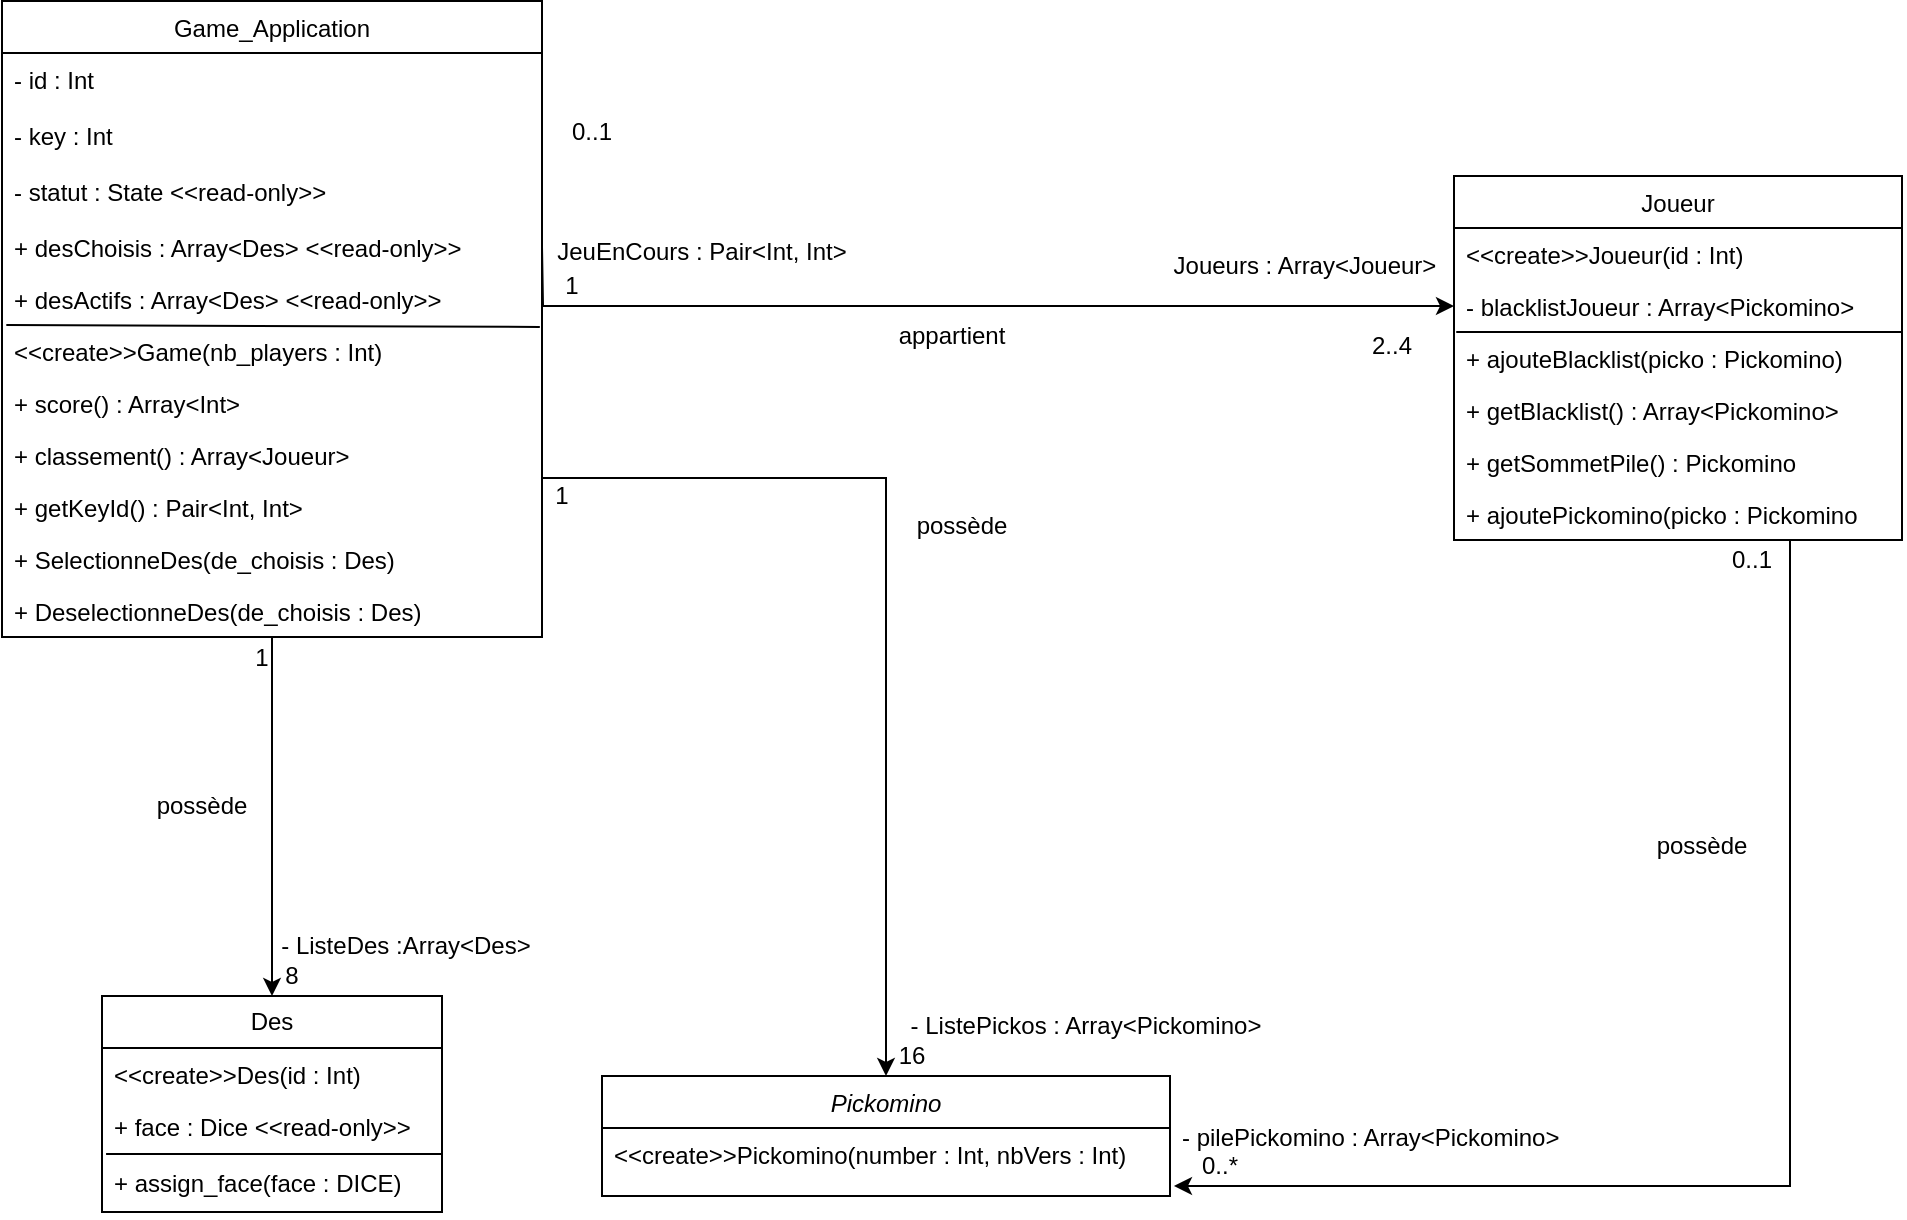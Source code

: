 <mxfile version="21.4.0">
  <diagram id="C5RBs43oDa-KdzZeNtuy" name="Page-1">
    <mxGraphModel dx="1434" dy="790" grid="1" gridSize="10" guides="1" tooltips="1" connect="1" arrows="1" fold="1" page="1" pageScale="1" pageWidth="827" pageHeight="1169" math="0" shadow="0">
      <root>
        <mxCell id="WIyWlLk6GJQsqaUBKTNV-0" />
        <mxCell id="WIyWlLk6GJQsqaUBKTNV-1" parent="WIyWlLk6GJQsqaUBKTNV-0" />
        <mxCell id="zkfFHV4jXpPFQw0GAbJ--0" value="Pickomino" style="swimlane;fontStyle=2;align=center;verticalAlign=top;childLayout=stackLayout;horizontal=1;startSize=26;horizontalStack=0;resizeParent=1;resizeLast=0;collapsible=1;marginBottom=0;rounded=0;shadow=0;strokeWidth=1;" parent="WIyWlLk6GJQsqaUBKTNV-1" vertex="1">
          <mxGeometry x="570" y="640" width="284" height="60" as="geometry">
            <mxRectangle x="230" y="140" width="160" height="26" as="alternateBounds" />
          </mxGeometry>
        </mxCell>
        <mxCell id="zkfFHV4jXpPFQw0GAbJ--1" value="&lt;&lt;create&gt;&gt;Pickomino(number : Int, nbVers : Int)" style="text;align=left;verticalAlign=top;spacingLeft=4;spacingRight=4;overflow=hidden;rotatable=0;points=[[0,0.5],[1,0.5]];portConstraint=eastwest;" parent="zkfFHV4jXpPFQw0GAbJ--0" vertex="1">
          <mxGeometry y="26" width="284" height="26" as="geometry" />
        </mxCell>
        <mxCell id="Vk56sS-yU-dGPKkWmmZI-60" style="edgeStyle=orthogonalEdgeStyle;rounded=0;orthogonalLoop=1;jettySize=auto;html=1;exitX=1;exitY=0.75;exitDx=0;exitDy=0;entryX=0.5;entryY=0;entryDx=0;entryDy=0;" parent="WIyWlLk6GJQsqaUBKTNV-1" source="zkfFHV4jXpPFQw0GAbJ--13" target="zkfFHV4jXpPFQw0GAbJ--0" edge="1">
          <mxGeometry relative="1" as="geometry" />
        </mxCell>
        <mxCell id="zkfFHV4jXpPFQw0GAbJ--13" value="Game_Application" style="swimlane;fontStyle=0;align=center;verticalAlign=top;childLayout=stackLayout;horizontal=1;startSize=26;horizontalStack=0;resizeParent=1;resizeLast=0;collapsible=1;marginBottom=0;rounded=0;shadow=0;strokeWidth=1;" parent="WIyWlLk6GJQsqaUBKTNV-1" vertex="1">
          <mxGeometry x="270" y="102.5" width="270" height="318" as="geometry">
            <mxRectangle x="340" y="380" width="170" height="26" as="alternateBounds" />
          </mxGeometry>
        </mxCell>
        <mxCell id="Bzp-cc9pBrIP0olLbYmC-36" value="- id : Int" style="text;align=left;verticalAlign=top;spacingLeft=4;spacingRight=4;overflow=hidden;rotatable=0;points=[[0,0.5],[1,0.5]];portConstraint=eastwest;" vertex="1" parent="zkfFHV4jXpPFQw0GAbJ--13">
          <mxGeometry y="26" width="270" height="28" as="geometry" />
        </mxCell>
        <mxCell id="Bzp-cc9pBrIP0olLbYmC-37" value="- key : Int" style="text;align=left;verticalAlign=top;spacingLeft=4;spacingRight=4;overflow=hidden;rotatable=0;points=[[0,0.5],[1,0.5]];portConstraint=eastwest;" vertex="1" parent="zkfFHV4jXpPFQw0GAbJ--13">
          <mxGeometry y="54" width="270" height="28" as="geometry" />
        </mxCell>
        <mxCell id="Vk56sS-yU-dGPKkWmmZI-6" value="- statut : State &lt;&lt;read-only&gt;&gt; " style="text;align=left;verticalAlign=top;spacingLeft=4;spacingRight=4;overflow=hidden;rotatable=0;points=[[0,0.5],[1,0.5]];portConstraint=eastwest;" parent="zkfFHV4jXpPFQw0GAbJ--13" vertex="1">
          <mxGeometry y="82" width="270" height="28" as="geometry" />
        </mxCell>
        <mxCell id="X7EW_dakH-E8PAAnaUnI-0" value="+ desChoisis : Array&lt;Des&gt; &lt;&lt;read-only&gt;&gt;" style="text;align=left;verticalAlign=top;spacingLeft=4;spacingRight=4;overflow=hidden;rotatable=0;points=[[0,0.5],[1,0.5]];portConstraint=eastwest;rounded=0;shadow=0;html=0;" parent="zkfFHV4jXpPFQw0GAbJ--13" vertex="1">
          <mxGeometry y="110" width="270" height="26" as="geometry" />
        </mxCell>
        <mxCell id="X7EW_dakH-E8PAAnaUnI-1" value="+ desActifs : Array&lt;Des&gt; &lt;&lt;read-only&gt;&gt;" style="text;align=left;verticalAlign=top;spacingLeft=4;spacingRight=4;overflow=hidden;rotatable=0;points=[[0,0.5],[1,0.5]];portConstraint=eastwest;rounded=0;shadow=0;html=0;" parent="zkfFHV4jXpPFQw0GAbJ--13" vertex="1">
          <mxGeometry y="136" width="270" height="26" as="geometry" />
        </mxCell>
        <mxCell id="Bzp-cc9pBrIP0olLbYmC-5" value="" style="endArrow=none;html=1;rounded=0;exitX=0.008;exitY=0;exitDx=0;exitDy=0;exitPerimeter=0;entryX=0.996;entryY=0.038;entryDx=0;entryDy=0;entryPerimeter=0;" edge="1" parent="zkfFHV4jXpPFQw0GAbJ--13" source="Bzp-cc9pBrIP0olLbYmC-4" target="Bzp-cc9pBrIP0olLbYmC-4">
          <mxGeometry width="50" height="50" relative="1" as="geometry">
            <mxPoint x="105" y="250" as="sourcePoint" />
            <mxPoint x="155" y="200" as="targetPoint" />
          </mxGeometry>
        </mxCell>
        <mxCell id="Bzp-cc9pBrIP0olLbYmC-4" value="&lt;&lt;create&gt;&gt;Game(nb_players : Int)" style="text;align=left;verticalAlign=top;spacingLeft=4;spacingRight=4;overflow=hidden;rotatable=0;points=[[0,0.5],[1,0.5]];portConstraint=eastwest;rounded=0;shadow=0;html=0;" vertex="1" parent="zkfFHV4jXpPFQw0GAbJ--13">
          <mxGeometry y="162" width="270" height="26" as="geometry" />
        </mxCell>
        <mxCell id="Bzp-cc9pBrIP0olLbYmC-6" value="+ score() : Array&lt;Int&gt;" style="text;align=left;verticalAlign=top;spacingLeft=4;spacingRight=4;overflow=hidden;rotatable=0;points=[[0,0.5],[1,0.5]];portConstraint=eastwest;rounded=0;shadow=0;html=0;" vertex="1" parent="zkfFHV4jXpPFQw0GAbJ--13">
          <mxGeometry y="188" width="270" height="26" as="geometry" />
        </mxCell>
        <mxCell id="Bzp-cc9pBrIP0olLbYmC-7" value="+ classement() : Array&lt;Joueur&gt;" style="text;align=left;verticalAlign=top;spacingLeft=4;spacingRight=4;overflow=hidden;rotatable=0;points=[[0,0.5],[1,0.5]];portConstraint=eastwest;rounded=0;shadow=0;html=0;" vertex="1" parent="zkfFHV4jXpPFQw0GAbJ--13">
          <mxGeometry y="214" width="270" height="26" as="geometry" />
        </mxCell>
        <mxCell id="Bzp-cc9pBrIP0olLbYmC-38" value="+ getKeyId() : Pair&lt;Int, Int&gt;" style="text;align=left;verticalAlign=top;spacingLeft=4;spacingRight=4;overflow=hidden;rotatable=0;points=[[0,0.5],[1,0.5]];portConstraint=eastwest;rounded=0;shadow=0;html=0;" vertex="1" parent="zkfFHV4jXpPFQw0GAbJ--13">
          <mxGeometry y="240" width="270" height="26" as="geometry" />
        </mxCell>
        <mxCell id="Bzp-cc9pBrIP0olLbYmC-42" value="+ SelectionneDes(de_choisis : Des)" style="text;align=left;verticalAlign=top;spacingLeft=4;spacingRight=4;overflow=hidden;rotatable=0;points=[[0,0.5],[1,0.5]];portConstraint=eastwest;rounded=0;shadow=0;html=0;" vertex="1" parent="zkfFHV4jXpPFQw0GAbJ--13">
          <mxGeometry y="266" width="270" height="26" as="geometry" />
        </mxCell>
        <mxCell id="Bzp-cc9pBrIP0olLbYmC-43" value="+ DeselectionneDes(de_choisis : Des)" style="text;align=left;verticalAlign=top;spacingLeft=4;spacingRight=4;overflow=hidden;rotatable=0;points=[[0,0.5],[1,0.5]];portConstraint=eastwest;rounded=0;shadow=0;html=0;" vertex="1" parent="zkfFHV4jXpPFQw0GAbJ--13">
          <mxGeometry y="292" width="270" height="26" as="geometry" />
        </mxCell>
        <mxCell id="X7EW_dakH-E8PAAnaUnI-4" style="edgeStyle=orthogonalEdgeStyle;rounded=0;orthogonalLoop=1;jettySize=auto;html=1;exitX=0.75;exitY=1;exitDx=0;exitDy=0;entryX=1.007;entryY=1.115;entryDx=0;entryDy=0;entryPerimeter=0;" parent="WIyWlLk6GJQsqaUBKTNV-1" source="zkfFHV4jXpPFQw0GAbJ--17" target="zkfFHV4jXpPFQw0GAbJ--1" edge="1">
          <mxGeometry relative="1" as="geometry" />
        </mxCell>
        <mxCell id="zkfFHV4jXpPFQw0GAbJ--17" value="Joueur" style="swimlane;fontStyle=0;align=center;verticalAlign=top;childLayout=stackLayout;horizontal=1;startSize=26;horizontalStack=0;resizeParent=1;resizeLast=0;collapsible=1;marginBottom=0;rounded=0;shadow=0;strokeWidth=1;" parent="WIyWlLk6GJQsqaUBKTNV-1" vertex="1">
          <mxGeometry x="996" y="190" width="224" height="182" as="geometry">
            <mxRectangle x="550" y="140" width="160" height="26" as="alternateBounds" />
          </mxGeometry>
        </mxCell>
        <mxCell id="zkfFHV4jXpPFQw0GAbJ--18" value="&lt;&lt;create&gt;&gt;Joueur(id : Int)" style="text;align=left;verticalAlign=top;spacingLeft=4;spacingRight=4;overflow=hidden;rotatable=0;points=[[0,0.5],[1,0.5]];portConstraint=eastwest;" parent="zkfFHV4jXpPFQw0GAbJ--17" vertex="1">
          <mxGeometry y="26" width="224" height="26" as="geometry" />
        </mxCell>
        <mxCell id="Vk56sS-yU-dGPKkWmmZI-15" value="- blacklistJoueur : Array&lt;Pickomino&gt;  " style="text;align=left;verticalAlign=top;spacingLeft=4;spacingRight=4;overflow=hidden;rotatable=0;points=[[0,0.5],[1,0.5]];portConstraint=eastwest;rounded=0;shadow=0;html=0;" parent="zkfFHV4jXpPFQw0GAbJ--17" vertex="1">
          <mxGeometry y="52" width="224" height="26" as="geometry" />
        </mxCell>
        <mxCell id="Bzp-cc9pBrIP0olLbYmC-52" value="" style="endArrow=none;html=1;rounded=0;exitX=0.005;exitY=0;exitDx=0;exitDy=0;exitPerimeter=0;entryX=1;entryY=0;entryDx=0;entryDy=0;entryPerimeter=0;" edge="1" parent="zkfFHV4jXpPFQw0GAbJ--17" source="Bzp-cc9pBrIP0olLbYmC-51" target="Bzp-cc9pBrIP0olLbYmC-51">
          <mxGeometry width="50" height="50" relative="1" as="geometry">
            <mxPoint x="94" y="110" as="sourcePoint" />
            <mxPoint x="144" y="60" as="targetPoint" />
          </mxGeometry>
        </mxCell>
        <mxCell id="Bzp-cc9pBrIP0olLbYmC-51" value="+ ajouteBlacklist(picko : Pickomino)" style="text;align=left;verticalAlign=top;spacingLeft=4;spacingRight=4;overflow=hidden;rotatable=0;points=[[0,0.5],[1,0.5]];portConstraint=eastwest;rounded=0;shadow=0;html=0;" vertex="1" parent="zkfFHV4jXpPFQw0GAbJ--17">
          <mxGeometry y="78" width="224" height="26" as="geometry" />
        </mxCell>
        <mxCell id="Bzp-cc9pBrIP0olLbYmC-53" value="+ getBlacklist() : Array&lt;Pickomino&gt;" style="text;align=left;verticalAlign=top;spacingLeft=4;spacingRight=4;overflow=hidden;rotatable=0;points=[[0,0.5],[1,0.5]];portConstraint=eastwest;rounded=0;shadow=0;html=0;" vertex="1" parent="zkfFHV4jXpPFQw0GAbJ--17">
          <mxGeometry y="104" width="224" height="26" as="geometry" />
        </mxCell>
        <mxCell id="Bzp-cc9pBrIP0olLbYmC-54" value="+ getSommetPile() : Pickomino" style="text;align=left;verticalAlign=top;spacingLeft=4;spacingRight=4;overflow=hidden;rotatable=0;points=[[0,0.5],[1,0.5]];portConstraint=eastwest;rounded=0;shadow=0;html=0;" vertex="1" parent="zkfFHV4jXpPFQw0GAbJ--17">
          <mxGeometry y="130" width="224" height="26" as="geometry" />
        </mxCell>
        <mxCell id="Bzp-cc9pBrIP0olLbYmC-55" value="+ ajoutePickomino(picko : Pickomino " style="text;align=left;verticalAlign=top;spacingLeft=4;spacingRight=4;overflow=hidden;rotatable=0;points=[[0,0.5],[1,0.5]];portConstraint=eastwest;rounded=0;shadow=0;html=0;" vertex="1" parent="zkfFHV4jXpPFQw0GAbJ--17">
          <mxGeometry y="156" width="224" height="26" as="geometry" />
        </mxCell>
        <mxCell id="Vk56sS-yU-dGPKkWmmZI-8" value="Des" style="swimlane;fontStyle=0;childLayout=stackLayout;horizontal=1;startSize=26;fillColor=none;horizontalStack=0;resizeParent=1;resizeParentMax=0;resizeLast=0;collapsible=1;marginBottom=0;whiteSpace=wrap;html=1;" parent="WIyWlLk6GJQsqaUBKTNV-1" vertex="1">
          <mxGeometry x="320" y="600" width="170" height="108" as="geometry" />
        </mxCell>
        <mxCell id="zkfFHV4jXpPFQw0GAbJ--19" value="&lt;&lt;create&gt;&gt;Des(id : Int)" style="text;align=left;verticalAlign=top;spacingLeft=4;spacingRight=4;overflow=hidden;rotatable=0;points=[[0,0.5],[1,0.5]];portConstraint=eastwest;rounded=0;shadow=0;html=0;" parent="Vk56sS-yU-dGPKkWmmZI-8" vertex="1">
          <mxGeometry y="26" width="170" height="26" as="geometry" />
        </mxCell>
        <mxCell id="Vk56sS-yU-dGPKkWmmZI-12" value="+ face : Dice &lt;&lt;read-only&gt;&gt;" style="text;align=left;verticalAlign=top;spacingLeft=4;spacingRight=4;overflow=hidden;rotatable=0;points=[[0,0.5],[1,0.5]];portConstraint=eastwest;" parent="Vk56sS-yU-dGPKkWmmZI-8" vertex="1">
          <mxGeometry y="52" width="170" height="28" as="geometry" />
        </mxCell>
        <mxCell id="Bzp-cc9pBrIP0olLbYmC-40" value="+ assign_face(face : DICE)" style="text;align=left;verticalAlign=top;spacingLeft=4;spacingRight=4;overflow=hidden;rotatable=0;points=[[0,0.5],[1,0.5]];portConstraint=eastwest;" vertex="1" parent="Vk56sS-yU-dGPKkWmmZI-8">
          <mxGeometry y="80" width="170" height="28" as="geometry" />
        </mxCell>
        <mxCell id="Bzp-cc9pBrIP0olLbYmC-41" value="" style="endArrow=none;html=1;rounded=0;entryX=1;entryY=0.964;entryDx=0;entryDy=0;entryPerimeter=0;exitX=0.012;exitY=-0.036;exitDx=0;exitDy=0;exitPerimeter=0;" edge="1" parent="Vk56sS-yU-dGPKkWmmZI-8" source="Bzp-cc9pBrIP0olLbYmC-40" target="Vk56sS-yU-dGPKkWmmZI-12">
          <mxGeometry width="50" height="50" relative="1" as="geometry">
            <mxPoint y="78" as="sourcePoint" />
            <mxPoint x="240" y="-212" as="targetPoint" />
          </mxGeometry>
        </mxCell>
        <mxCell id="Vk56sS-yU-dGPKkWmmZI-46" value="2..4" style="text;html=1;strokeColor=none;fillColor=none;align=center;verticalAlign=middle;whiteSpace=wrap;rounded=0;" parent="WIyWlLk6GJQsqaUBKTNV-1" vertex="1">
          <mxGeometry x="940" y="265" width="50" height="20" as="geometry" />
        </mxCell>
        <mxCell id="Vk56sS-yU-dGPKkWmmZI-47" value="0..1" style="text;html=1;strokeColor=none;fillColor=none;align=center;verticalAlign=middle;whiteSpace=wrap;rounded=0;" parent="WIyWlLk6GJQsqaUBKTNV-1" vertex="1">
          <mxGeometry x="540" y="157.5" width="50" height="20" as="geometry" />
        </mxCell>
        <mxCell id="Vk56sS-yU-dGPKkWmmZI-48" value="appartient" style="text;html=1;strokeColor=none;fillColor=none;align=center;verticalAlign=middle;whiteSpace=wrap;rounded=0;" parent="WIyWlLk6GJQsqaUBKTNV-1" vertex="1">
          <mxGeometry x="720" y="260" width="50" height="20" as="geometry" />
        </mxCell>
        <mxCell id="Vk56sS-yU-dGPKkWmmZI-53" value="8" style="text;html=1;strokeColor=none;fillColor=none;align=center;verticalAlign=middle;whiteSpace=wrap;rounded=0;" parent="WIyWlLk6GJQsqaUBKTNV-1" vertex="1">
          <mxGeometry x="400" y="580" width="30" height="20" as="geometry" />
        </mxCell>
        <mxCell id="Vk56sS-yU-dGPKkWmmZI-55" value="possède" style="text;html=1;strokeColor=none;fillColor=none;align=center;verticalAlign=middle;whiteSpace=wrap;rounded=0;" parent="WIyWlLk6GJQsqaUBKTNV-1" vertex="1">
          <mxGeometry x="350" y="490" width="40" height="30" as="geometry" />
        </mxCell>
        <mxCell id="Vk56sS-yU-dGPKkWmmZI-58" style="edgeStyle=orthogonalEdgeStyle;rounded=0;orthogonalLoop=1;jettySize=auto;html=1;exitX=1;exitY=0.5;exitDx=0;exitDy=0;entryX=0;entryY=0.5;entryDx=0;entryDy=0;" parent="WIyWlLk6GJQsqaUBKTNV-1" edge="1" target="Vk56sS-yU-dGPKkWmmZI-15">
          <mxGeometry relative="1" as="geometry">
            <mxPoint x="910" y="281" as="targetPoint" />
            <mxPoint x="540" y="225.5" as="sourcePoint" />
          </mxGeometry>
        </mxCell>
        <mxCell id="Vk56sS-yU-dGPKkWmmZI-61" value="1" style="text;html=1;strokeColor=none;fillColor=none;align=center;verticalAlign=middle;whiteSpace=wrap;rounded=0;" parent="WIyWlLk6GJQsqaUBKTNV-1" vertex="1">
          <mxGeometry x="530" y="235" width="50" height="20" as="geometry" />
        </mxCell>
        <mxCell id="Vk56sS-yU-dGPKkWmmZI-63" value="16" style="text;html=1;strokeColor=none;fillColor=none;align=center;verticalAlign=middle;whiteSpace=wrap;rounded=0;" parent="WIyWlLk6GJQsqaUBKTNV-1" vertex="1">
          <mxGeometry x="710" y="620" width="30" height="20" as="geometry" />
        </mxCell>
        <mxCell id="Vk56sS-yU-dGPKkWmmZI-65" value="0..1" style="text;html=1;strokeColor=none;fillColor=none;align=center;verticalAlign=middle;whiteSpace=wrap;rounded=0;" parent="WIyWlLk6GJQsqaUBKTNV-1" vertex="1">
          <mxGeometry x="1130" y="372" width="30" height="20" as="geometry" />
        </mxCell>
        <mxCell id="Vk56sS-yU-dGPKkWmmZI-66" value="0..*" style="text;html=1;strokeColor=none;fillColor=none;align=center;verticalAlign=middle;whiteSpace=wrap;rounded=0;" parent="WIyWlLk6GJQsqaUBKTNV-1" vertex="1">
          <mxGeometry x="864" y="675" width="30" height="20" as="geometry" />
        </mxCell>
        <mxCell id="Vk56sS-yU-dGPKkWmmZI-67" value="possède" style="text;html=1;strokeColor=none;fillColor=none;align=center;verticalAlign=middle;whiteSpace=wrap;rounded=0;" parent="WIyWlLk6GJQsqaUBKTNV-1" vertex="1">
          <mxGeometry x="730" y="350" width="40" height="30" as="geometry" />
        </mxCell>
        <mxCell id="Vk56sS-yU-dGPKkWmmZI-68" value="possède" style="text;html=1;strokeColor=none;fillColor=none;align=center;verticalAlign=middle;whiteSpace=wrap;rounded=0;" parent="WIyWlLk6GJQsqaUBKTNV-1" vertex="1">
          <mxGeometry x="1100" y="510" width="40" height="30" as="geometry" />
        </mxCell>
        <mxCell id="Bzp-cc9pBrIP0olLbYmC-30" value="1" style="text;html=1;strokeColor=none;fillColor=none;align=center;verticalAlign=middle;whiteSpace=wrap;rounded=0;" vertex="1" parent="WIyWlLk6GJQsqaUBKTNV-1">
          <mxGeometry x="540" y="340" width="20" height="20" as="geometry" />
        </mxCell>
        <mxCell id="Bzp-cc9pBrIP0olLbYmC-39" value="" style="edgeStyle=orthogonalEdgeStyle;rounded=0;orthogonalLoop=1;jettySize=auto;html=1;exitX=0.5;exitY=1;exitDx=0;exitDy=0;entryX=0.5;entryY=0;entryDx=0;entryDy=0;" edge="1" parent="WIyWlLk6GJQsqaUBKTNV-1" source="zkfFHV4jXpPFQw0GAbJ--13" target="Vk56sS-yU-dGPKkWmmZI-8">
          <mxGeometry relative="1" as="geometry">
            <mxPoint x="405" y="446.5" as="sourcePoint" />
            <mxPoint x="395" y="446.5" as="targetPoint" />
          </mxGeometry>
        </mxCell>
        <mxCell id="Vk56sS-yU-dGPKkWmmZI-54" value="1" style="text;html=1;strokeColor=none;fillColor=none;align=center;verticalAlign=middle;whiteSpace=wrap;rounded=0;" parent="WIyWlLk6GJQsqaUBKTNV-1" vertex="1">
          <mxGeometry x="390" y="420.5" width="20" height="20" as="geometry" />
        </mxCell>
        <mxCell id="Bzp-cc9pBrIP0olLbYmC-46" value="- ListeDes :Array&amp;lt;Des&amp;gt;" style="text;html=1;strokeColor=none;fillColor=none;align=center;verticalAlign=middle;whiteSpace=wrap;rounded=0;" vertex="1" parent="WIyWlLk6GJQsqaUBKTNV-1">
          <mxGeometry x="404" y="560" width="136" height="30" as="geometry" />
        </mxCell>
        <mxCell id="Bzp-cc9pBrIP0olLbYmC-48" value="- ListePickos : Array&amp;lt;Pickomino&amp;gt;" style="text;html=1;strokeColor=none;fillColor=none;align=center;verticalAlign=middle;whiteSpace=wrap;rounded=0;" vertex="1" parent="WIyWlLk6GJQsqaUBKTNV-1">
          <mxGeometry x="714" y="600" width="196" height="30" as="geometry" />
        </mxCell>
        <mxCell id="zkfFHV4jXpPFQw0GAbJ--20" value="- pilePickomino : Array&lt;Pickomino&gt; " style="text;align=left;verticalAlign=top;spacingLeft=4;spacingRight=4;overflow=hidden;rotatable=0;points=[[0,0.5],[1,0.5]];portConstraint=eastwest;rounded=0;shadow=0;html=0;" parent="WIyWlLk6GJQsqaUBKTNV-1" vertex="1">
          <mxGeometry x="854" y="657" width="210" height="26" as="geometry" />
        </mxCell>
        <mxCell id="Bzp-cc9pBrIP0olLbYmC-49" value="Joueurs : Array&amp;lt;Joueur&amp;gt;" style="text;html=1;strokeColor=none;fillColor=none;align=center;verticalAlign=middle;whiteSpace=wrap;rounded=0;" vertex="1" parent="WIyWlLk6GJQsqaUBKTNV-1">
          <mxGeometry x="847" y="220" width="149" height="30" as="geometry" />
        </mxCell>
        <mxCell id="Bzp-cc9pBrIP0olLbYmC-50" value="JeuEnCours : Pair&amp;lt;Int, Int&amp;gt;" style="text;html=1;strokeColor=none;fillColor=none;align=center;verticalAlign=middle;whiteSpace=wrap;rounded=0;" vertex="1" parent="WIyWlLk6GJQsqaUBKTNV-1">
          <mxGeometry x="540" y="212.5" width="160" height="30" as="geometry" />
        </mxCell>
      </root>
    </mxGraphModel>
  </diagram>
</mxfile>
